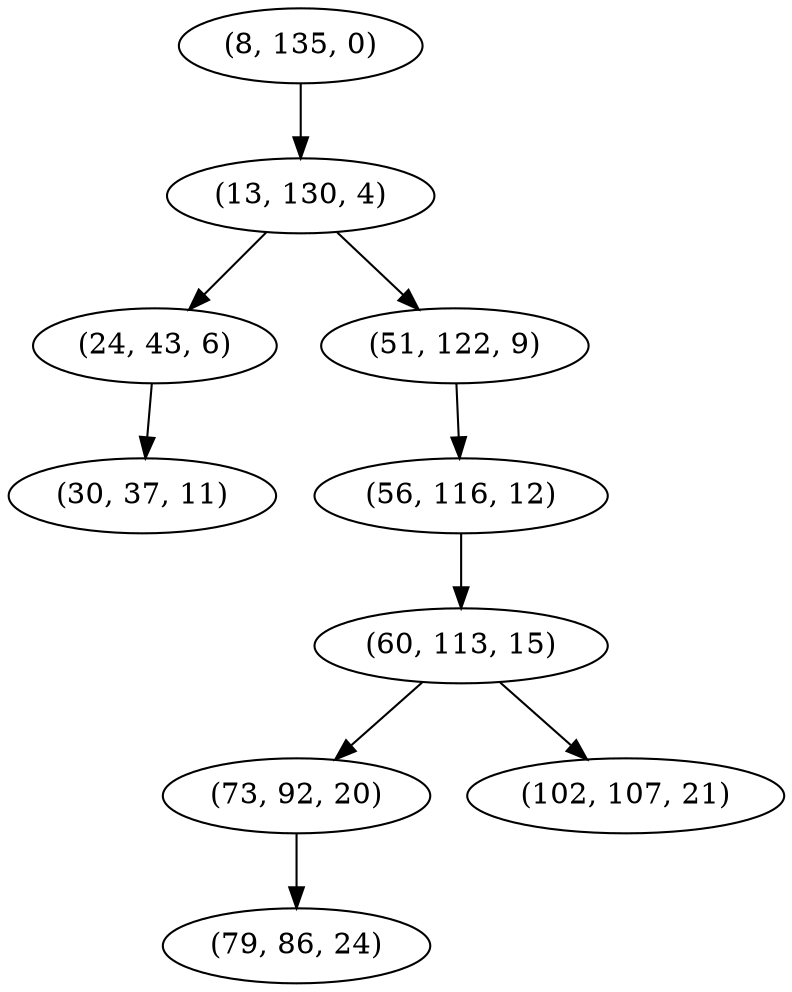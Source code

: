 digraph tree {
    "(8, 135, 0)";
    "(13, 130, 4)";
    "(24, 43, 6)";
    "(30, 37, 11)";
    "(51, 122, 9)";
    "(56, 116, 12)";
    "(60, 113, 15)";
    "(73, 92, 20)";
    "(79, 86, 24)";
    "(102, 107, 21)";
    "(8, 135, 0)" -> "(13, 130, 4)";
    "(13, 130, 4)" -> "(24, 43, 6)";
    "(13, 130, 4)" -> "(51, 122, 9)";
    "(24, 43, 6)" -> "(30, 37, 11)";
    "(51, 122, 9)" -> "(56, 116, 12)";
    "(56, 116, 12)" -> "(60, 113, 15)";
    "(60, 113, 15)" -> "(73, 92, 20)";
    "(60, 113, 15)" -> "(102, 107, 21)";
    "(73, 92, 20)" -> "(79, 86, 24)";
}
